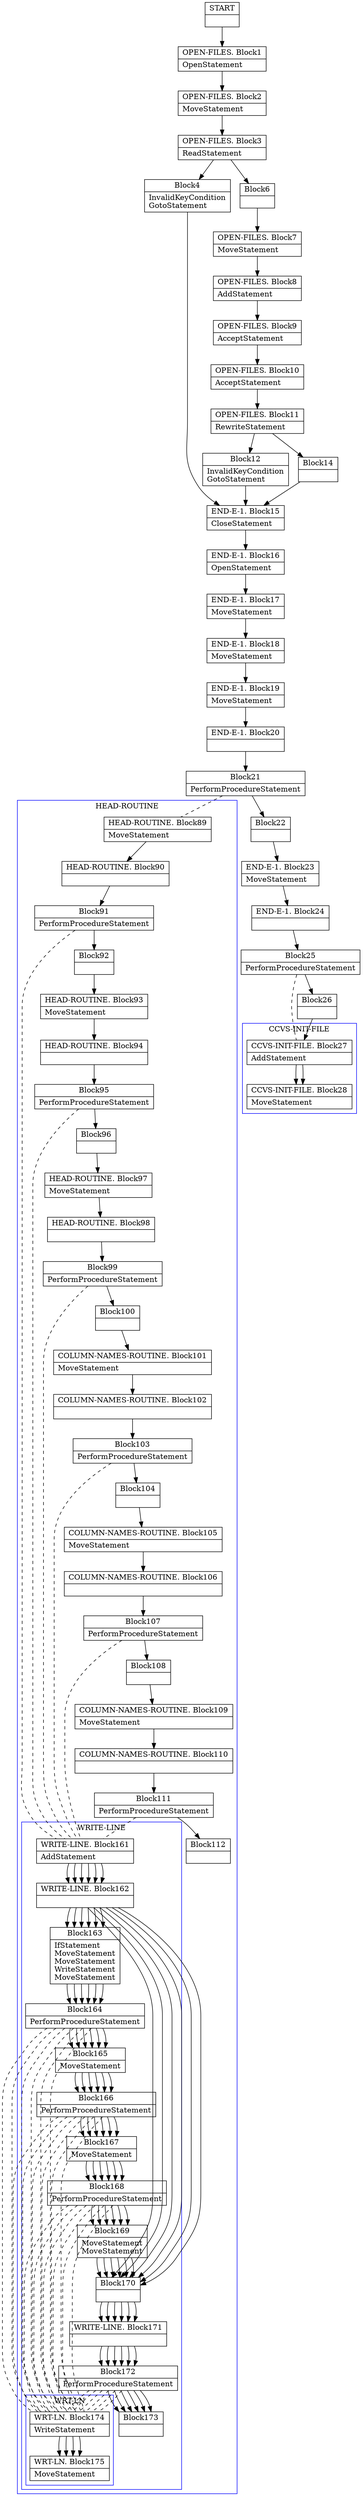 digraph Cfg {
compound=true;
node [
shape = "record"
]

edge [
arrowtail = "empty"
]
Block0 [
label = "{START|}"
]
Block1 [
label = "{OPEN-FILES. Block1|OpenStatement\l}"
]
Block2 [
label = "{OPEN-FILES. Block2|MoveStatement\l}"
]
Block3 [
label = "{OPEN-FILES. Block3|ReadStatement\l}"
]
Block4 [
label = "{Block4|InvalidKeyCondition\lGotoStatement\l}"
]
Block15 [
label = "{END-E-1. Block15|CloseStatement\l}"
]
Block16 [
label = "{END-E-1. Block16|OpenStatement\l}"
]
Block17 [
label = "{END-E-1. Block17|MoveStatement\l}"
]
Block18 [
label = "{END-E-1. Block18|MoveStatement\l}"
]
Block19 [
label = "{END-E-1. Block19|MoveStatement\l}"
]
Block20 [
label = "{END-E-1. Block20|}"
]
Block21 [
label = "{Block21|PerformProcedureStatement\l}"
]
subgraph cluster_1{
color = blue;
label = "HEAD-ROUTINE";
Block89 [
label = "{HEAD-ROUTINE. Block89|MoveStatement\l}"
]
Block90 [
label = "{HEAD-ROUTINE. Block90|}"
]
Block91 [
label = "{Block91|PerformProcedureStatement\l}"
]
subgraph cluster_8{
color = blue;
label = "WRITE-LINE";
Block161 [
label = "{WRITE-LINE. Block161|AddStatement\l}"
]
Block162 [
label = "{WRITE-LINE. Block162|}"
]
Block163 [
label = "{Block163|IfStatement\lMoveStatement\lMoveStatement\lWriteStatement\lMoveStatement\l}"
]
Block164 [
label = "{Block164|PerformProcedureStatement\l}"
]
subgraph cluster_21{
color = blue;
label = "WRT-LN";
Block174 [
label = "{WRT-LN. Block174|WriteStatement\l}"
]
Block175 [
label = "{WRT-LN. Block175|MoveStatement\l}"
]
Block174 -> Block175

}
Block164 -> Block174 [style=dashed, arrowhead=none]

Block165 [
label = "{Block165|MoveStatement\l}"
]
Block166 [
label = "{Block166|PerformProcedureStatement\l}"
]
subgraph cluster_22{
color = blue;
label = "WRT-LN";
Block174 [
label = "{WRT-LN. Block174|WriteStatement\l}"
]
Block175 [
label = "{WRT-LN. Block175|MoveStatement\l}"
]
Block174 -> Block175

}
Block166 -> Block174 [style=dashed, arrowhead=none]

Block167 [
label = "{Block167|MoveStatement\l}"
]
Block168 [
label = "{Block168|PerformProcedureStatement\l}"
]
subgraph cluster_23{
color = blue;
label = "WRT-LN";
Block174 [
label = "{WRT-LN. Block174|WriteStatement\l}"
]
Block175 [
label = "{WRT-LN. Block175|MoveStatement\l}"
]
Block174 -> Block175

}
Block168 -> Block174 [style=dashed, arrowhead=none]

Block169 [
label = "{Block169|MoveStatement\lMoveStatement\l}"
]
Block170 [
label = "{Block170|}"
]
Block171 [
label = "{WRITE-LINE. Block171|}"
]
Block172 [
label = "{Block172|PerformProcedureStatement\l}"
]
subgraph cluster_24{
color = blue;
label = "WRT-LN";
Block174 [
label = "{WRT-LN. Block174|WriteStatement\l}"
]
Block175 [
label = "{WRT-LN. Block175|MoveStatement\l}"
]
Block174 -> Block175

}
Block172 -> Block174 [style=dashed, arrowhead=none]

Block173 [
label = "{Block173|}"
]
Block161 -> Block162
Block162 -> Block163
Block162 -> Block170
Block163 -> Block164
Block164 -> Block165
Block165 -> Block166
Block166 -> Block167
Block167 -> Block168
Block168 -> Block169
Block169 -> Block170
Block170 -> Block171
Block171 -> Block172
Block172 -> Block173

}
Block91 -> Block161 [style=dashed, arrowhead=none]

Block92 [
label = "{Block92|}"
]
Block93 [
label = "{HEAD-ROUTINE. Block93|MoveStatement\l}"
]
Block94 [
label = "{HEAD-ROUTINE. Block94|}"
]
Block95 [
label = "{Block95|PerformProcedureStatement\l}"
]
subgraph cluster_9{
color = blue;
label = "WRITE-LINE";
Block161 [
label = "{WRITE-LINE. Block161|AddStatement\l}"
]
Block162 [
label = "{WRITE-LINE. Block162|}"
]
Block163 [
label = "{Block163|IfStatement\lMoveStatement\lMoveStatement\lWriteStatement\lMoveStatement\l}"
]
Block164 [
label = "{Block164|PerformProcedureStatement\l}"
]
Block164 -> Block174 [style=dashed, arrowhead=none]

Block165 [
label = "{Block165|MoveStatement\l}"
]
Block166 [
label = "{Block166|PerformProcedureStatement\l}"
]
Block166 -> Block174 [style=dashed, arrowhead=none]

Block167 [
label = "{Block167|MoveStatement\l}"
]
Block168 [
label = "{Block168|PerformProcedureStatement\l}"
]
Block168 -> Block174 [style=dashed, arrowhead=none]

Block169 [
label = "{Block169|MoveStatement\lMoveStatement\l}"
]
Block170 [
label = "{Block170|}"
]
Block171 [
label = "{WRITE-LINE. Block171|}"
]
Block172 [
label = "{Block172|PerformProcedureStatement\l}"
]
Block172 -> Block174 [style=dashed, arrowhead=none]

Block173 [
label = "{Block173|}"
]
Block161 -> Block162
Block162 -> Block163
Block162 -> Block170
Block163 -> Block164
Block164 -> Block165
Block165 -> Block166
Block166 -> Block167
Block167 -> Block168
Block168 -> Block169
Block169 -> Block170
Block170 -> Block171
Block171 -> Block172
Block172 -> Block173

}
Block95 -> Block161 [style=dashed, arrowhead=none]

Block96 [
label = "{Block96|}"
]
Block97 [
label = "{HEAD-ROUTINE. Block97|MoveStatement\l}"
]
Block98 [
label = "{HEAD-ROUTINE. Block98|}"
]
Block99 [
label = "{Block99|PerformProcedureStatement\l}"
]
subgraph cluster_10{
color = blue;
label = "WRITE-LINE";
Block161 [
label = "{WRITE-LINE. Block161|AddStatement\l}"
]
Block162 [
label = "{WRITE-LINE. Block162|}"
]
Block163 [
label = "{Block163|IfStatement\lMoveStatement\lMoveStatement\lWriteStatement\lMoveStatement\l}"
]
Block164 [
label = "{Block164|PerformProcedureStatement\l}"
]
Block164 -> Block174 [style=dashed, arrowhead=none]

Block165 [
label = "{Block165|MoveStatement\l}"
]
Block166 [
label = "{Block166|PerformProcedureStatement\l}"
]
Block166 -> Block174 [style=dashed, arrowhead=none]

Block167 [
label = "{Block167|MoveStatement\l}"
]
Block168 [
label = "{Block168|PerformProcedureStatement\l}"
]
Block168 -> Block174 [style=dashed, arrowhead=none]

Block169 [
label = "{Block169|MoveStatement\lMoveStatement\l}"
]
Block170 [
label = "{Block170|}"
]
Block171 [
label = "{WRITE-LINE. Block171|}"
]
Block172 [
label = "{Block172|PerformProcedureStatement\l}"
]
Block172 -> Block174 [style=dashed, arrowhead=none]

Block173 [
label = "{Block173|}"
]
Block161 -> Block162
Block162 -> Block163
Block162 -> Block170
Block163 -> Block164
Block164 -> Block165
Block165 -> Block166
Block166 -> Block167
Block167 -> Block168
Block168 -> Block169
Block169 -> Block170
Block170 -> Block171
Block171 -> Block172
Block172 -> Block173

}
Block99 -> Block161 [style=dashed, arrowhead=none]

Block100 [
label = "{Block100|}"
]
Block101 [
label = "{COLUMN-NAMES-ROUTINE. Block101|MoveStatement\l}"
]
Block102 [
label = "{COLUMN-NAMES-ROUTINE. Block102|}"
]
Block103 [
label = "{Block103|PerformProcedureStatement\l}"
]
subgraph cluster_11{
color = blue;
label = "WRITE-LINE";
Block161 [
label = "{WRITE-LINE. Block161|AddStatement\l}"
]
Block162 [
label = "{WRITE-LINE. Block162|}"
]
Block163 [
label = "{Block163|IfStatement\lMoveStatement\lMoveStatement\lWriteStatement\lMoveStatement\l}"
]
Block164 [
label = "{Block164|PerformProcedureStatement\l}"
]
Block164 -> Block174 [style=dashed, arrowhead=none]

Block165 [
label = "{Block165|MoveStatement\l}"
]
Block166 [
label = "{Block166|PerformProcedureStatement\l}"
]
Block166 -> Block174 [style=dashed, arrowhead=none]

Block167 [
label = "{Block167|MoveStatement\l}"
]
Block168 [
label = "{Block168|PerformProcedureStatement\l}"
]
Block168 -> Block174 [style=dashed, arrowhead=none]

Block169 [
label = "{Block169|MoveStatement\lMoveStatement\l}"
]
Block170 [
label = "{Block170|}"
]
Block171 [
label = "{WRITE-LINE. Block171|}"
]
Block172 [
label = "{Block172|PerformProcedureStatement\l}"
]
Block172 -> Block174 [style=dashed, arrowhead=none]

Block173 [
label = "{Block173|}"
]
Block161 -> Block162
Block162 -> Block163
Block162 -> Block170
Block163 -> Block164
Block164 -> Block165
Block165 -> Block166
Block166 -> Block167
Block167 -> Block168
Block168 -> Block169
Block169 -> Block170
Block170 -> Block171
Block171 -> Block172
Block172 -> Block173

}
Block103 -> Block161 [style=dashed, arrowhead=none]

Block104 [
label = "{Block104|}"
]
Block105 [
label = "{COLUMN-NAMES-ROUTINE. Block105|MoveStatement\l}"
]
Block106 [
label = "{COLUMN-NAMES-ROUTINE. Block106|}"
]
Block107 [
label = "{Block107|PerformProcedureStatement\l}"
]
subgraph cluster_12{
color = blue;
label = "WRITE-LINE";
Block161 [
label = "{WRITE-LINE. Block161|AddStatement\l}"
]
Block162 [
label = "{WRITE-LINE. Block162|}"
]
Block163 [
label = "{Block163|IfStatement\lMoveStatement\lMoveStatement\lWriteStatement\lMoveStatement\l}"
]
Block164 [
label = "{Block164|PerformProcedureStatement\l}"
]
Block164 -> Block174 [style=dashed, arrowhead=none]

Block165 [
label = "{Block165|MoveStatement\l}"
]
Block166 [
label = "{Block166|PerformProcedureStatement\l}"
]
Block166 -> Block174 [style=dashed, arrowhead=none]

Block167 [
label = "{Block167|MoveStatement\l}"
]
Block168 [
label = "{Block168|PerformProcedureStatement\l}"
]
Block168 -> Block174 [style=dashed, arrowhead=none]

Block169 [
label = "{Block169|MoveStatement\lMoveStatement\l}"
]
Block170 [
label = "{Block170|}"
]
Block171 [
label = "{WRITE-LINE. Block171|}"
]
Block172 [
label = "{Block172|PerformProcedureStatement\l}"
]
Block172 -> Block174 [style=dashed, arrowhead=none]

Block173 [
label = "{Block173|}"
]
Block161 -> Block162
Block162 -> Block163
Block162 -> Block170
Block163 -> Block164
Block164 -> Block165
Block165 -> Block166
Block166 -> Block167
Block167 -> Block168
Block168 -> Block169
Block169 -> Block170
Block170 -> Block171
Block171 -> Block172
Block172 -> Block173

}
Block107 -> Block161 [style=dashed, arrowhead=none]

Block108 [
label = "{Block108|}"
]
Block109 [
label = "{COLUMN-NAMES-ROUTINE. Block109|MoveStatement\l}"
]
Block110 [
label = "{COLUMN-NAMES-ROUTINE. Block110|}"
]
Block111 [
label = "{Block111|PerformProcedureStatement\l}"
]
subgraph cluster_13{
color = blue;
label = "WRITE-LINE";
Block161 [
label = "{WRITE-LINE. Block161|AddStatement\l}"
]
Block162 [
label = "{WRITE-LINE. Block162|}"
]
Block163 [
label = "{Block163|IfStatement\lMoveStatement\lMoveStatement\lWriteStatement\lMoveStatement\l}"
]
Block164 [
label = "{Block164|PerformProcedureStatement\l}"
]
Block164 -> Block174 [style=dashed, arrowhead=none]

Block165 [
label = "{Block165|MoveStatement\l}"
]
Block166 [
label = "{Block166|PerformProcedureStatement\l}"
]
Block166 -> Block174 [style=dashed, arrowhead=none]

Block167 [
label = "{Block167|MoveStatement\l}"
]
Block168 [
label = "{Block168|PerformProcedureStatement\l}"
]
Block168 -> Block174 [style=dashed, arrowhead=none]

Block169 [
label = "{Block169|MoveStatement\lMoveStatement\l}"
]
Block170 [
label = "{Block170|}"
]
Block171 [
label = "{WRITE-LINE. Block171|}"
]
Block172 [
label = "{Block172|PerformProcedureStatement\l}"
]
Block172 -> Block174 [style=dashed, arrowhead=none]

Block173 [
label = "{Block173|}"
]
Block161 -> Block162
Block162 -> Block163
Block162 -> Block170
Block163 -> Block164
Block164 -> Block165
Block165 -> Block166
Block166 -> Block167
Block167 -> Block168
Block168 -> Block169
Block169 -> Block170
Block170 -> Block171
Block171 -> Block172
Block172 -> Block173

}
Block111 -> Block161 [style=dashed, arrowhead=none]

Block112 [
label = "{Block112|}"
]
Block89 -> Block90
Block90 -> Block91
Block91 -> Block92
Block92 -> Block93
Block93 -> Block94
Block94 -> Block95
Block95 -> Block96
Block96 -> Block97
Block97 -> Block98
Block98 -> Block99
Block99 -> Block100
Block100 -> Block101
Block101 -> Block102
Block102 -> Block103
Block103 -> Block104
Block104 -> Block105
Block105 -> Block106
Block106 -> Block107
Block107 -> Block108
Block108 -> Block109
Block109 -> Block110
Block110 -> Block111
Block111 -> Block112

}
Block21 -> Block89 [style=dashed, arrowhead=none]

Block22 [
label = "{Block22|}"
]
Block23 [
label = "{END-E-1. Block23|MoveStatement\l}"
]
Block24 [
label = "{END-E-1. Block24|}"
]
Block25 [
label = "{Block25|PerformProcedureStatement\l}"
]
subgraph cluster_2{
color = blue;
label = "CCVS-INIT-FILE";
Block27 [
label = "{CCVS-INIT-FILE. Block27|AddStatement\l}"
]
Block28 [
label = "{CCVS-INIT-FILE. Block28|MoveStatement\l}"
]
Block27 -> Block28

}
Block25 -> Block27 [style=dashed, arrowhead=none]

Block26 [
label = "{Block26|}"
]
Block27 [
label = "{CCVS-INIT-FILE. Block27|AddStatement\l}"
]
Block28 [
label = "{CCVS-INIT-FILE. Block28|MoveStatement\l}"
]
Block6 [
label = "{Block6|}"
]
Block7 [
label = "{OPEN-FILES. Block7|MoveStatement\l}"
]
Block8 [
label = "{OPEN-FILES. Block8|AddStatement\l}"
]
Block9 [
label = "{OPEN-FILES. Block9|AcceptStatement\l}"
]
Block10 [
label = "{OPEN-FILES. Block10|AcceptStatement\l}"
]
Block11 [
label = "{OPEN-FILES. Block11|RewriteStatement\l}"
]
Block12 [
label = "{Block12|InvalidKeyCondition\lGotoStatement\l}"
]
Block14 [
label = "{Block14|}"
]
Block0 -> Block1
Block1 -> Block2
Block2 -> Block3
Block3 -> Block4
Block3 -> Block6
Block4 -> Block15
Block15 -> Block16
Block16 -> Block17
Block17 -> Block18
Block18 -> Block19
Block19 -> Block20
Block20 -> Block21
Block21 -> Block22
Block22 -> Block23
Block23 -> Block24
Block24 -> Block25
Block25 -> Block26
Block26 -> Block27
Block27 -> Block28
Block6 -> Block7
Block7 -> Block8
Block8 -> Block9
Block9 -> Block10
Block10 -> Block11
Block11 -> Block12
Block11 -> Block14
Block12 -> Block15
Block14 -> Block15

}
